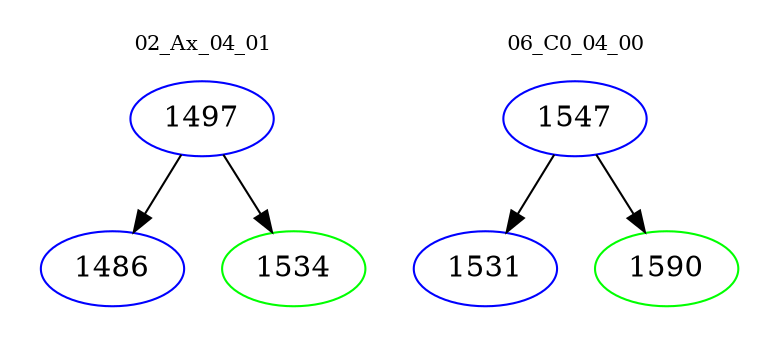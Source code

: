 digraph{
subgraph cluster_0 {
color = white
label = "02_Ax_04_01";
fontsize=10;
T0_1497 [label="1497", color="blue"]
T0_1497 -> T0_1486 [color="black"]
T0_1486 [label="1486", color="blue"]
T0_1497 -> T0_1534 [color="black"]
T0_1534 [label="1534", color="green"]
}
subgraph cluster_1 {
color = white
label = "06_C0_04_00";
fontsize=10;
T1_1547 [label="1547", color="blue"]
T1_1547 -> T1_1531 [color="black"]
T1_1531 [label="1531", color="blue"]
T1_1547 -> T1_1590 [color="black"]
T1_1590 [label="1590", color="green"]
}
}
